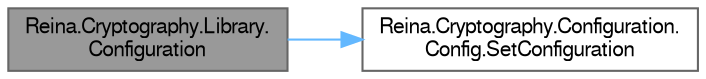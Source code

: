 digraph "Reina.Cryptography.Library.Configuration"
{
 // LATEX_PDF_SIZE
  bgcolor="transparent";
  edge [fontname=FreeSans,fontsize=10,labelfontname=FreeSans,labelfontsize=10];
  node [fontname=FreeSans,fontsize=10,shape=box,height=0.2,width=0.4];
  rankdir="LR";
  Node1 [id="Node000001",label="Reina.Cryptography.Library.\lConfiguration",height=0.2,width=0.4,color="gray40", fillcolor="grey60", style="filled", fontcolor="black",tooltip="Configures the library with custom Azure Key Vault settings. If this method is not called,..."];
  Node1 -> Node2 [id="edge1_Node000001_Node000002",color="steelblue1",style="solid",tooltip=" "];
  Node2 [id="Node000002",label="Reina.Cryptography.Configuration.\lConfig.SetConfiguration",height=0.2,width=0.4,color="grey40", fillcolor="white", style="filled",URL="$class_reina_1_1_cryptography_1_1_configuration_1_1_config.html#a5f25b44e395f429f99cd39f33a7b16ab",tooltip="Allows external configuration values to be set for the Azure Key Vault properties...."];
}
